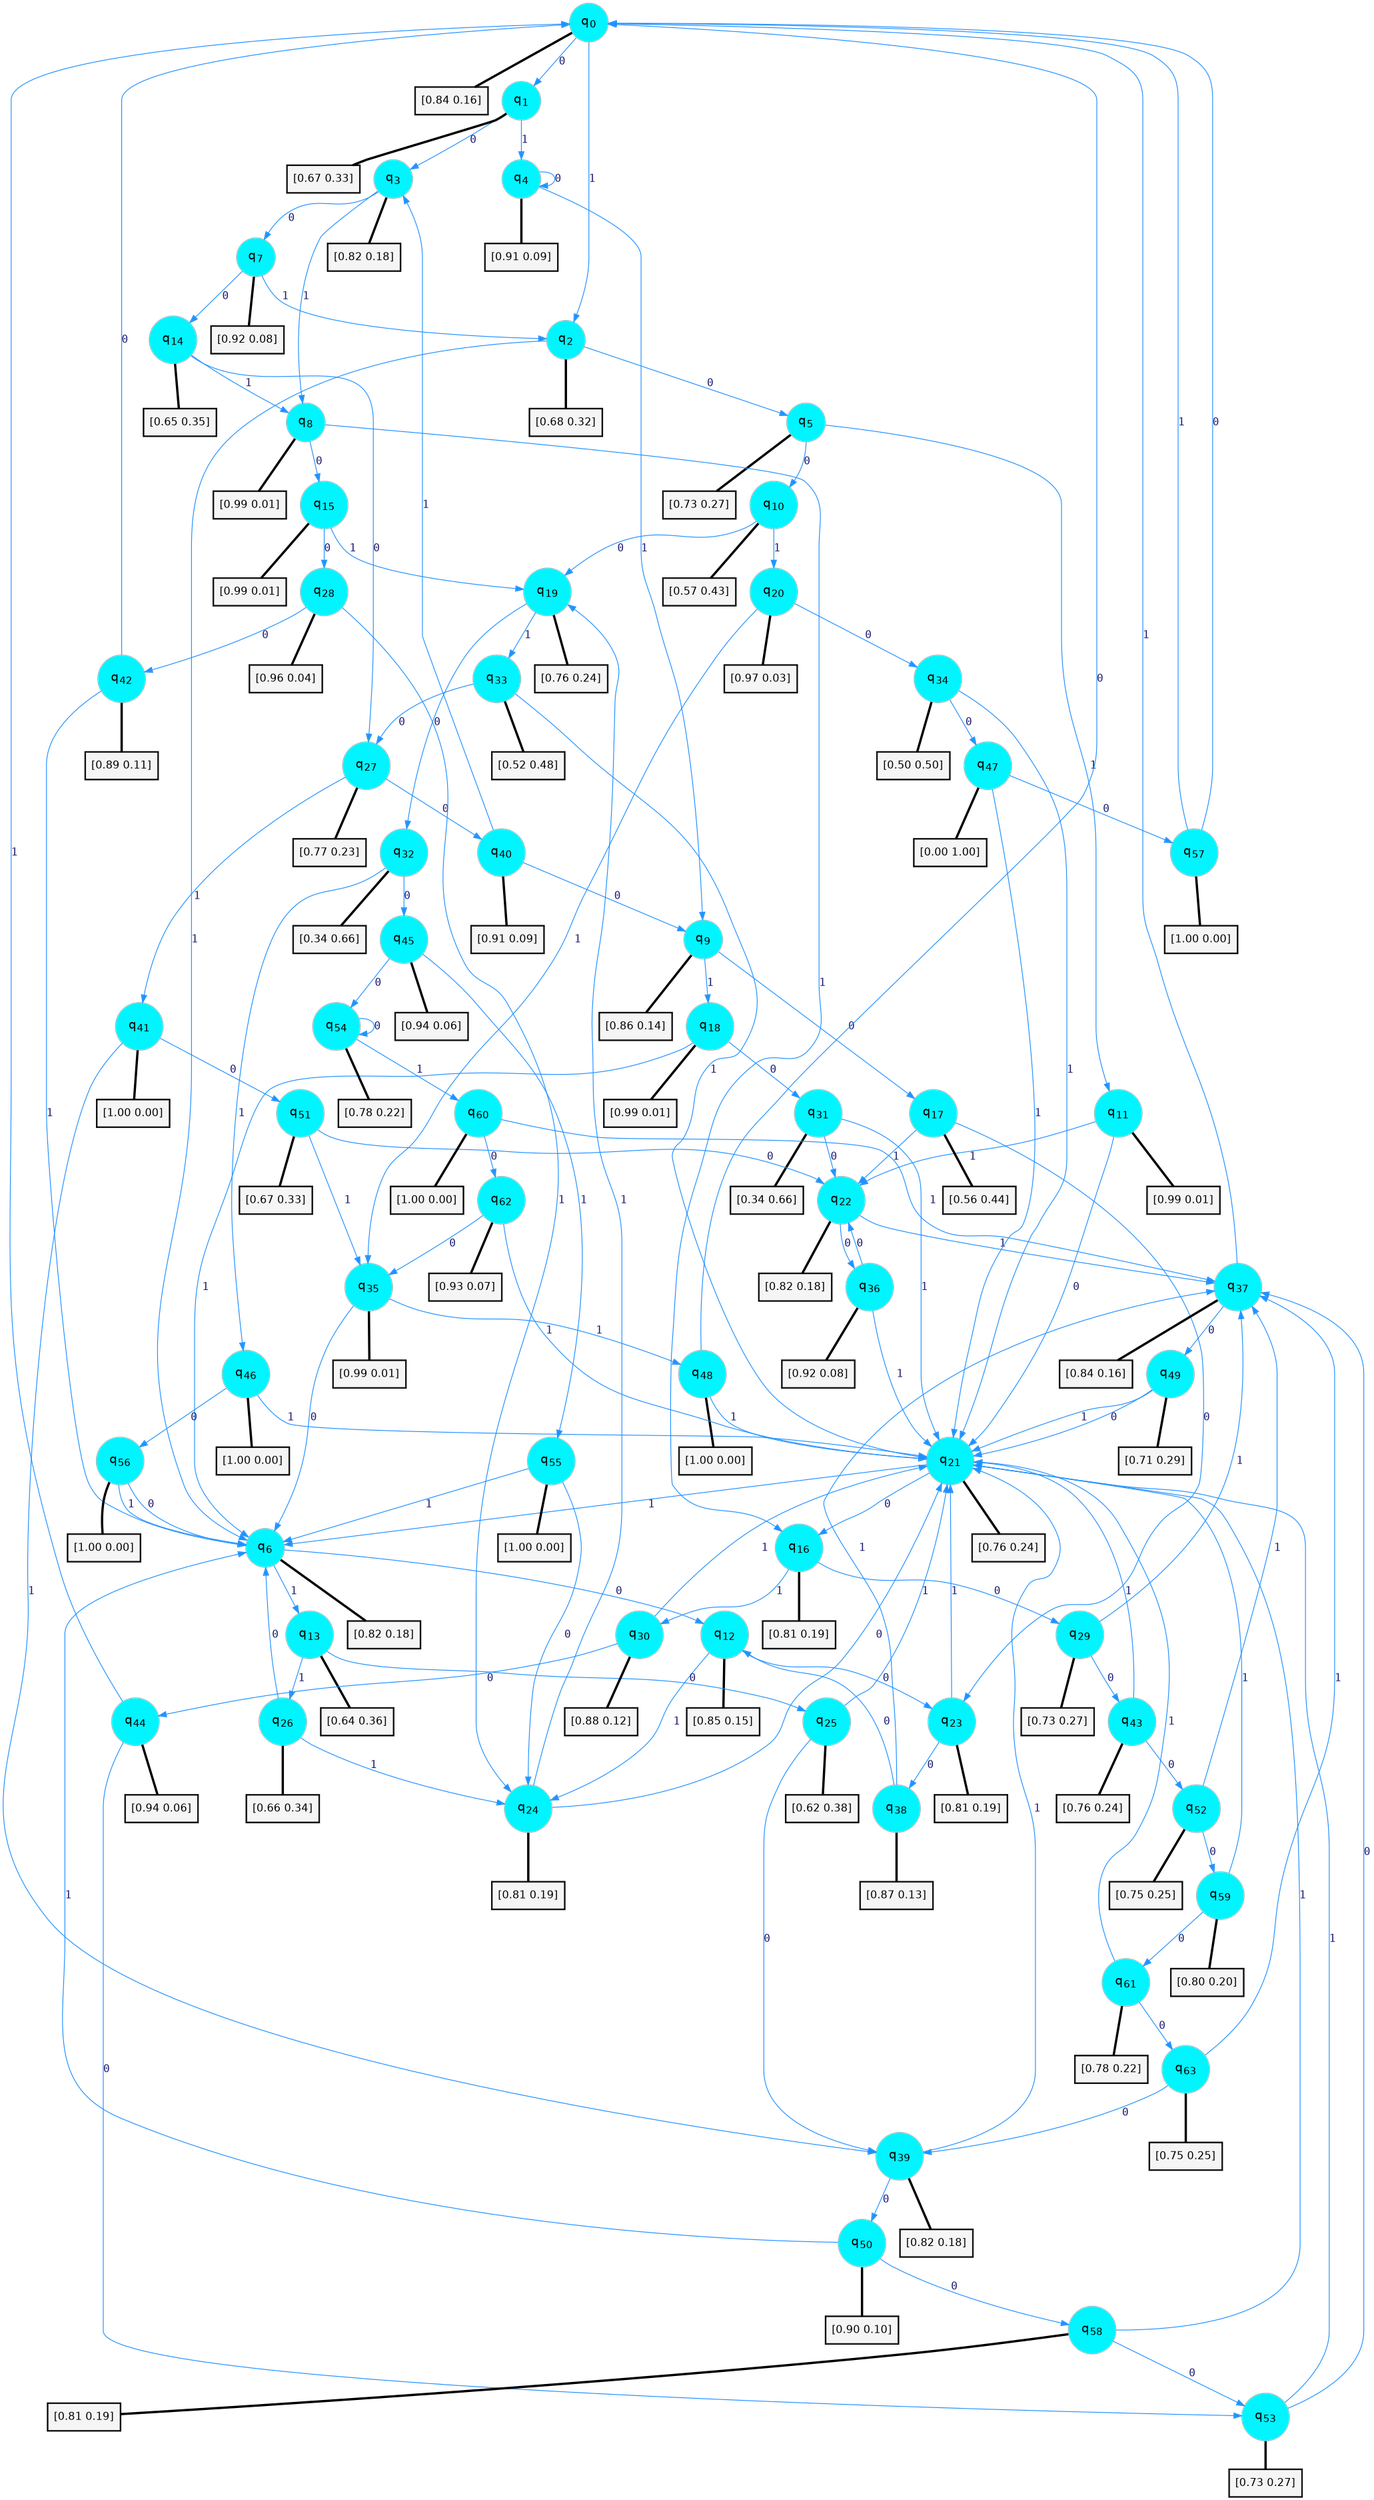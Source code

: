 digraph G {
graph [
bgcolor=transparent, dpi=300, rankdir=TD, size="40,25"];
node [
color=gray, fillcolor=turquoise1, fontcolor=black, fontname=Helvetica, fontsize=16, fontweight=bold, shape=circle, style=filled];
edge [
arrowsize=1, color=dodgerblue1, fontcolor=midnightblue, fontname=courier, fontweight=bold, penwidth=1, style=solid, weight=20];
0[label=<q<SUB>0</SUB>>];
1[label=<q<SUB>1</SUB>>];
2[label=<q<SUB>2</SUB>>];
3[label=<q<SUB>3</SUB>>];
4[label=<q<SUB>4</SUB>>];
5[label=<q<SUB>5</SUB>>];
6[label=<q<SUB>6</SUB>>];
7[label=<q<SUB>7</SUB>>];
8[label=<q<SUB>8</SUB>>];
9[label=<q<SUB>9</SUB>>];
10[label=<q<SUB>10</SUB>>];
11[label=<q<SUB>11</SUB>>];
12[label=<q<SUB>12</SUB>>];
13[label=<q<SUB>13</SUB>>];
14[label=<q<SUB>14</SUB>>];
15[label=<q<SUB>15</SUB>>];
16[label=<q<SUB>16</SUB>>];
17[label=<q<SUB>17</SUB>>];
18[label=<q<SUB>18</SUB>>];
19[label=<q<SUB>19</SUB>>];
20[label=<q<SUB>20</SUB>>];
21[label=<q<SUB>21</SUB>>];
22[label=<q<SUB>22</SUB>>];
23[label=<q<SUB>23</SUB>>];
24[label=<q<SUB>24</SUB>>];
25[label=<q<SUB>25</SUB>>];
26[label=<q<SUB>26</SUB>>];
27[label=<q<SUB>27</SUB>>];
28[label=<q<SUB>28</SUB>>];
29[label=<q<SUB>29</SUB>>];
30[label=<q<SUB>30</SUB>>];
31[label=<q<SUB>31</SUB>>];
32[label=<q<SUB>32</SUB>>];
33[label=<q<SUB>33</SUB>>];
34[label=<q<SUB>34</SUB>>];
35[label=<q<SUB>35</SUB>>];
36[label=<q<SUB>36</SUB>>];
37[label=<q<SUB>37</SUB>>];
38[label=<q<SUB>38</SUB>>];
39[label=<q<SUB>39</SUB>>];
40[label=<q<SUB>40</SUB>>];
41[label=<q<SUB>41</SUB>>];
42[label=<q<SUB>42</SUB>>];
43[label=<q<SUB>43</SUB>>];
44[label=<q<SUB>44</SUB>>];
45[label=<q<SUB>45</SUB>>];
46[label=<q<SUB>46</SUB>>];
47[label=<q<SUB>47</SUB>>];
48[label=<q<SUB>48</SUB>>];
49[label=<q<SUB>49</SUB>>];
50[label=<q<SUB>50</SUB>>];
51[label=<q<SUB>51</SUB>>];
52[label=<q<SUB>52</SUB>>];
53[label=<q<SUB>53</SUB>>];
54[label=<q<SUB>54</SUB>>];
55[label=<q<SUB>55</SUB>>];
56[label=<q<SUB>56</SUB>>];
57[label=<q<SUB>57</SUB>>];
58[label=<q<SUB>58</SUB>>];
59[label=<q<SUB>59</SUB>>];
60[label=<q<SUB>60</SUB>>];
61[label=<q<SUB>61</SUB>>];
62[label=<q<SUB>62</SUB>>];
63[label=<q<SUB>63</SUB>>];
64[label="[0.84 0.16]", shape=box,fontcolor=black, fontname=Helvetica, fontsize=14, penwidth=2, fillcolor=whitesmoke,color=black];
65[label="[0.67 0.33]", shape=box,fontcolor=black, fontname=Helvetica, fontsize=14, penwidth=2, fillcolor=whitesmoke,color=black];
66[label="[0.68 0.32]", shape=box,fontcolor=black, fontname=Helvetica, fontsize=14, penwidth=2, fillcolor=whitesmoke,color=black];
67[label="[0.82 0.18]", shape=box,fontcolor=black, fontname=Helvetica, fontsize=14, penwidth=2, fillcolor=whitesmoke,color=black];
68[label="[0.91 0.09]", shape=box,fontcolor=black, fontname=Helvetica, fontsize=14, penwidth=2, fillcolor=whitesmoke,color=black];
69[label="[0.73 0.27]", shape=box,fontcolor=black, fontname=Helvetica, fontsize=14, penwidth=2, fillcolor=whitesmoke,color=black];
70[label="[0.82 0.18]", shape=box,fontcolor=black, fontname=Helvetica, fontsize=14, penwidth=2, fillcolor=whitesmoke,color=black];
71[label="[0.92 0.08]", shape=box,fontcolor=black, fontname=Helvetica, fontsize=14, penwidth=2, fillcolor=whitesmoke,color=black];
72[label="[0.99 0.01]", shape=box,fontcolor=black, fontname=Helvetica, fontsize=14, penwidth=2, fillcolor=whitesmoke,color=black];
73[label="[0.86 0.14]", shape=box,fontcolor=black, fontname=Helvetica, fontsize=14, penwidth=2, fillcolor=whitesmoke,color=black];
74[label="[0.57 0.43]", shape=box,fontcolor=black, fontname=Helvetica, fontsize=14, penwidth=2, fillcolor=whitesmoke,color=black];
75[label="[0.99 0.01]", shape=box,fontcolor=black, fontname=Helvetica, fontsize=14, penwidth=2, fillcolor=whitesmoke,color=black];
76[label="[0.85 0.15]", shape=box,fontcolor=black, fontname=Helvetica, fontsize=14, penwidth=2, fillcolor=whitesmoke,color=black];
77[label="[0.64 0.36]", shape=box,fontcolor=black, fontname=Helvetica, fontsize=14, penwidth=2, fillcolor=whitesmoke,color=black];
78[label="[0.65 0.35]", shape=box,fontcolor=black, fontname=Helvetica, fontsize=14, penwidth=2, fillcolor=whitesmoke,color=black];
79[label="[0.99 0.01]", shape=box,fontcolor=black, fontname=Helvetica, fontsize=14, penwidth=2, fillcolor=whitesmoke,color=black];
80[label="[0.81 0.19]", shape=box,fontcolor=black, fontname=Helvetica, fontsize=14, penwidth=2, fillcolor=whitesmoke,color=black];
81[label="[0.56 0.44]", shape=box,fontcolor=black, fontname=Helvetica, fontsize=14, penwidth=2, fillcolor=whitesmoke,color=black];
82[label="[0.99 0.01]", shape=box,fontcolor=black, fontname=Helvetica, fontsize=14, penwidth=2, fillcolor=whitesmoke,color=black];
83[label="[0.76 0.24]", shape=box,fontcolor=black, fontname=Helvetica, fontsize=14, penwidth=2, fillcolor=whitesmoke,color=black];
84[label="[0.97 0.03]", shape=box,fontcolor=black, fontname=Helvetica, fontsize=14, penwidth=2, fillcolor=whitesmoke,color=black];
85[label="[0.76 0.24]", shape=box,fontcolor=black, fontname=Helvetica, fontsize=14, penwidth=2, fillcolor=whitesmoke,color=black];
86[label="[0.82 0.18]", shape=box,fontcolor=black, fontname=Helvetica, fontsize=14, penwidth=2, fillcolor=whitesmoke,color=black];
87[label="[0.81 0.19]", shape=box,fontcolor=black, fontname=Helvetica, fontsize=14, penwidth=2, fillcolor=whitesmoke,color=black];
88[label="[0.81 0.19]", shape=box,fontcolor=black, fontname=Helvetica, fontsize=14, penwidth=2, fillcolor=whitesmoke,color=black];
89[label="[0.62 0.38]", shape=box,fontcolor=black, fontname=Helvetica, fontsize=14, penwidth=2, fillcolor=whitesmoke,color=black];
90[label="[0.66 0.34]", shape=box,fontcolor=black, fontname=Helvetica, fontsize=14, penwidth=2, fillcolor=whitesmoke,color=black];
91[label="[0.77 0.23]", shape=box,fontcolor=black, fontname=Helvetica, fontsize=14, penwidth=2, fillcolor=whitesmoke,color=black];
92[label="[0.96 0.04]", shape=box,fontcolor=black, fontname=Helvetica, fontsize=14, penwidth=2, fillcolor=whitesmoke,color=black];
93[label="[0.73 0.27]", shape=box,fontcolor=black, fontname=Helvetica, fontsize=14, penwidth=2, fillcolor=whitesmoke,color=black];
94[label="[0.88 0.12]", shape=box,fontcolor=black, fontname=Helvetica, fontsize=14, penwidth=2, fillcolor=whitesmoke,color=black];
95[label="[0.34 0.66]", shape=box,fontcolor=black, fontname=Helvetica, fontsize=14, penwidth=2, fillcolor=whitesmoke,color=black];
96[label="[0.34 0.66]", shape=box,fontcolor=black, fontname=Helvetica, fontsize=14, penwidth=2, fillcolor=whitesmoke,color=black];
97[label="[0.52 0.48]", shape=box,fontcolor=black, fontname=Helvetica, fontsize=14, penwidth=2, fillcolor=whitesmoke,color=black];
98[label="[0.50 0.50]", shape=box,fontcolor=black, fontname=Helvetica, fontsize=14, penwidth=2, fillcolor=whitesmoke,color=black];
99[label="[0.99 0.01]", shape=box,fontcolor=black, fontname=Helvetica, fontsize=14, penwidth=2, fillcolor=whitesmoke,color=black];
100[label="[0.92 0.08]", shape=box,fontcolor=black, fontname=Helvetica, fontsize=14, penwidth=2, fillcolor=whitesmoke,color=black];
101[label="[0.84 0.16]", shape=box,fontcolor=black, fontname=Helvetica, fontsize=14, penwidth=2, fillcolor=whitesmoke,color=black];
102[label="[0.87 0.13]", shape=box,fontcolor=black, fontname=Helvetica, fontsize=14, penwidth=2, fillcolor=whitesmoke,color=black];
103[label="[0.82 0.18]", shape=box,fontcolor=black, fontname=Helvetica, fontsize=14, penwidth=2, fillcolor=whitesmoke,color=black];
104[label="[0.91 0.09]", shape=box,fontcolor=black, fontname=Helvetica, fontsize=14, penwidth=2, fillcolor=whitesmoke,color=black];
105[label="[1.00 0.00]", shape=box,fontcolor=black, fontname=Helvetica, fontsize=14, penwidth=2, fillcolor=whitesmoke,color=black];
106[label="[0.89 0.11]", shape=box,fontcolor=black, fontname=Helvetica, fontsize=14, penwidth=2, fillcolor=whitesmoke,color=black];
107[label="[0.76 0.24]", shape=box,fontcolor=black, fontname=Helvetica, fontsize=14, penwidth=2, fillcolor=whitesmoke,color=black];
108[label="[0.94 0.06]", shape=box,fontcolor=black, fontname=Helvetica, fontsize=14, penwidth=2, fillcolor=whitesmoke,color=black];
109[label="[0.94 0.06]", shape=box,fontcolor=black, fontname=Helvetica, fontsize=14, penwidth=2, fillcolor=whitesmoke,color=black];
110[label="[1.00 0.00]", shape=box,fontcolor=black, fontname=Helvetica, fontsize=14, penwidth=2, fillcolor=whitesmoke,color=black];
111[label="[0.00 1.00]", shape=box,fontcolor=black, fontname=Helvetica, fontsize=14, penwidth=2, fillcolor=whitesmoke,color=black];
112[label="[1.00 0.00]", shape=box,fontcolor=black, fontname=Helvetica, fontsize=14, penwidth=2, fillcolor=whitesmoke,color=black];
113[label="[0.71 0.29]", shape=box,fontcolor=black, fontname=Helvetica, fontsize=14, penwidth=2, fillcolor=whitesmoke,color=black];
114[label="[0.90 0.10]", shape=box,fontcolor=black, fontname=Helvetica, fontsize=14, penwidth=2, fillcolor=whitesmoke,color=black];
115[label="[0.67 0.33]", shape=box,fontcolor=black, fontname=Helvetica, fontsize=14, penwidth=2, fillcolor=whitesmoke,color=black];
116[label="[0.75 0.25]", shape=box,fontcolor=black, fontname=Helvetica, fontsize=14, penwidth=2, fillcolor=whitesmoke,color=black];
117[label="[0.73 0.27]", shape=box,fontcolor=black, fontname=Helvetica, fontsize=14, penwidth=2, fillcolor=whitesmoke,color=black];
118[label="[0.78 0.22]", shape=box,fontcolor=black, fontname=Helvetica, fontsize=14, penwidth=2, fillcolor=whitesmoke,color=black];
119[label="[1.00 0.00]", shape=box,fontcolor=black, fontname=Helvetica, fontsize=14, penwidth=2, fillcolor=whitesmoke,color=black];
120[label="[1.00 0.00]", shape=box,fontcolor=black, fontname=Helvetica, fontsize=14, penwidth=2, fillcolor=whitesmoke,color=black];
121[label="[1.00 0.00]", shape=box,fontcolor=black, fontname=Helvetica, fontsize=14, penwidth=2, fillcolor=whitesmoke,color=black];
122[label="[0.81 0.19]", shape=box,fontcolor=black, fontname=Helvetica, fontsize=14, penwidth=2, fillcolor=whitesmoke,color=black];
123[label="[0.80 0.20]", shape=box,fontcolor=black, fontname=Helvetica, fontsize=14, penwidth=2, fillcolor=whitesmoke,color=black];
124[label="[1.00 0.00]", shape=box,fontcolor=black, fontname=Helvetica, fontsize=14, penwidth=2, fillcolor=whitesmoke,color=black];
125[label="[0.78 0.22]", shape=box,fontcolor=black, fontname=Helvetica, fontsize=14, penwidth=2, fillcolor=whitesmoke,color=black];
126[label="[0.93 0.07]", shape=box,fontcolor=black, fontname=Helvetica, fontsize=14, penwidth=2, fillcolor=whitesmoke,color=black];
127[label="[0.75 0.25]", shape=box,fontcolor=black, fontname=Helvetica, fontsize=14, penwidth=2, fillcolor=whitesmoke,color=black];
0->1 [label=0];
0->2 [label=1];
0->64 [arrowhead=none, penwidth=3,color=black];
1->3 [label=0];
1->4 [label=1];
1->65 [arrowhead=none, penwidth=3,color=black];
2->5 [label=0];
2->6 [label=1];
2->66 [arrowhead=none, penwidth=3,color=black];
3->7 [label=0];
3->8 [label=1];
3->67 [arrowhead=none, penwidth=3,color=black];
4->4 [label=0];
4->9 [label=1];
4->68 [arrowhead=none, penwidth=3,color=black];
5->10 [label=0];
5->11 [label=1];
5->69 [arrowhead=none, penwidth=3,color=black];
6->12 [label=0];
6->13 [label=1];
6->70 [arrowhead=none, penwidth=3,color=black];
7->14 [label=0];
7->2 [label=1];
7->71 [arrowhead=none, penwidth=3,color=black];
8->15 [label=0];
8->16 [label=1];
8->72 [arrowhead=none, penwidth=3,color=black];
9->17 [label=0];
9->18 [label=1];
9->73 [arrowhead=none, penwidth=3,color=black];
10->19 [label=0];
10->20 [label=1];
10->74 [arrowhead=none, penwidth=3,color=black];
11->21 [label=0];
11->22 [label=1];
11->75 [arrowhead=none, penwidth=3,color=black];
12->23 [label=0];
12->24 [label=1];
12->76 [arrowhead=none, penwidth=3,color=black];
13->25 [label=0];
13->26 [label=1];
13->77 [arrowhead=none, penwidth=3,color=black];
14->27 [label=0];
14->8 [label=1];
14->78 [arrowhead=none, penwidth=3,color=black];
15->28 [label=0];
15->19 [label=1];
15->79 [arrowhead=none, penwidth=3,color=black];
16->29 [label=0];
16->30 [label=1];
16->80 [arrowhead=none, penwidth=3,color=black];
17->23 [label=0];
17->22 [label=1];
17->81 [arrowhead=none, penwidth=3,color=black];
18->31 [label=0];
18->6 [label=1];
18->82 [arrowhead=none, penwidth=3,color=black];
19->32 [label=0];
19->33 [label=1];
19->83 [arrowhead=none, penwidth=3,color=black];
20->34 [label=0];
20->35 [label=1];
20->84 [arrowhead=none, penwidth=3,color=black];
21->16 [label=0];
21->6 [label=1];
21->85 [arrowhead=none, penwidth=3,color=black];
22->36 [label=0];
22->37 [label=1];
22->86 [arrowhead=none, penwidth=3,color=black];
23->38 [label=0];
23->21 [label=1];
23->87 [arrowhead=none, penwidth=3,color=black];
24->21 [label=0];
24->19 [label=1];
24->88 [arrowhead=none, penwidth=3,color=black];
25->39 [label=0];
25->21 [label=1];
25->89 [arrowhead=none, penwidth=3,color=black];
26->6 [label=0];
26->24 [label=1];
26->90 [arrowhead=none, penwidth=3,color=black];
27->40 [label=0];
27->41 [label=1];
27->91 [arrowhead=none, penwidth=3,color=black];
28->42 [label=0];
28->24 [label=1];
28->92 [arrowhead=none, penwidth=3,color=black];
29->43 [label=0];
29->37 [label=1];
29->93 [arrowhead=none, penwidth=3,color=black];
30->44 [label=0];
30->21 [label=1];
30->94 [arrowhead=none, penwidth=3,color=black];
31->22 [label=0];
31->21 [label=1];
31->95 [arrowhead=none, penwidth=3,color=black];
32->45 [label=0];
32->46 [label=1];
32->96 [arrowhead=none, penwidth=3,color=black];
33->27 [label=0];
33->21 [label=1];
33->97 [arrowhead=none, penwidth=3,color=black];
34->47 [label=0];
34->21 [label=1];
34->98 [arrowhead=none, penwidth=3,color=black];
35->6 [label=0];
35->48 [label=1];
35->99 [arrowhead=none, penwidth=3,color=black];
36->22 [label=0];
36->21 [label=1];
36->100 [arrowhead=none, penwidth=3,color=black];
37->49 [label=0];
37->0 [label=1];
37->101 [arrowhead=none, penwidth=3,color=black];
38->12 [label=0];
38->37 [label=1];
38->102 [arrowhead=none, penwidth=3,color=black];
39->50 [label=0];
39->21 [label=1];
39->103 [arrowhead=none, penwidth=3,color=black];
40->9 [label=0];
40->3 [label=1];
40->104 [arrowhead=none, penwidth=3,color=black];
41->51 [label=0];
41->39 [label=1];
41->105 [arrowhead=none, penwidth=3,color=black];
42->0 [label=0];
42->6 [label=1];
42->106 [arrowhead=none, penwidth=3,color=black];
43->52 [label=0];
43->21 [label=1];
43->107 [arrowhead=none, penwidth=3,color=black];
44->53 [label=0];
44->0 [label=1];
44->108 [arrowhead=none, penwidth=3,color=black];
45->54 [label=0];
45->55 [label=1];
45->109 [arrowhead=none, penwidth=3,color=black];
46->56 [label=0];
46->21 [label=1];
46->110 [arrowhead=none, penwidth=3,color=black];
47->57 [label=0];
47->21 [label=1];
47->111 [arrowhead=none, penwidth=3,color=black];
48->0 [label=0];
48->21 [label=1];
48->112 [arrowhead=none, penwidth=3,color=black];
49->21 [label=0];
49->21 [label=1];
49->113 [arrowhead=none, penwidth=3,color=black];
50->58 [label=0];
50->6 [label=1];
50->114 [arrowhead=none, penwidth=3,color=black];
51->22 [label=0];
51->35 [label=1];
51->115 [arrowhead=none, penwidth=3,color=black];
52->59 [label=0];
52->37 [label=1];
52->116 [arrowhead=none, penwidth=3,color=black];
53->37 [label=0];
53->21 [label=1];
53->117 [arrowhead=none, penwidth=3,color=black];
54->54 [label=0];
54->60 [label=1];
54->118 [arrowhead=none, penwidth=3,color=black];
55->24 [label=0];
55->6 [label=1];
55->119 [arrowhead=none, penwidth=3,color=black];
56->6 [label=0];
56->6 [label=1];
56->120 [arrowhead=none, penwidth=3,color=black];
57->0 [label=0];
57->0 [label=1];
57->121 [arrowhead=none, penwidth=3,color=black];
58->53 [label=0];
58->21 [label=1];
58->122 [arrowhead=none, penwidth=3,color=black];
59->61 [label=0];
59->21 [label=1];
59->123 [arrowhead=none, penwidth=3,color=black];
60->62 [label=0];
60->37 [label=1];
60->124 [arrowhead=none, penwidth=3,color=black];
61->63 [label=0];
61->21 [label=1];
61->125 [arrowhead=none, penwidth=3,color=black];
62->35 [label=0];
62->21 [label=1];
62->126 [arrowhead=none, penwidth=3,color=black];
63->39 [label=0];
63->37 [label=1];
63->127 [arrowhead=none, penwidth=3,color=black];
}
